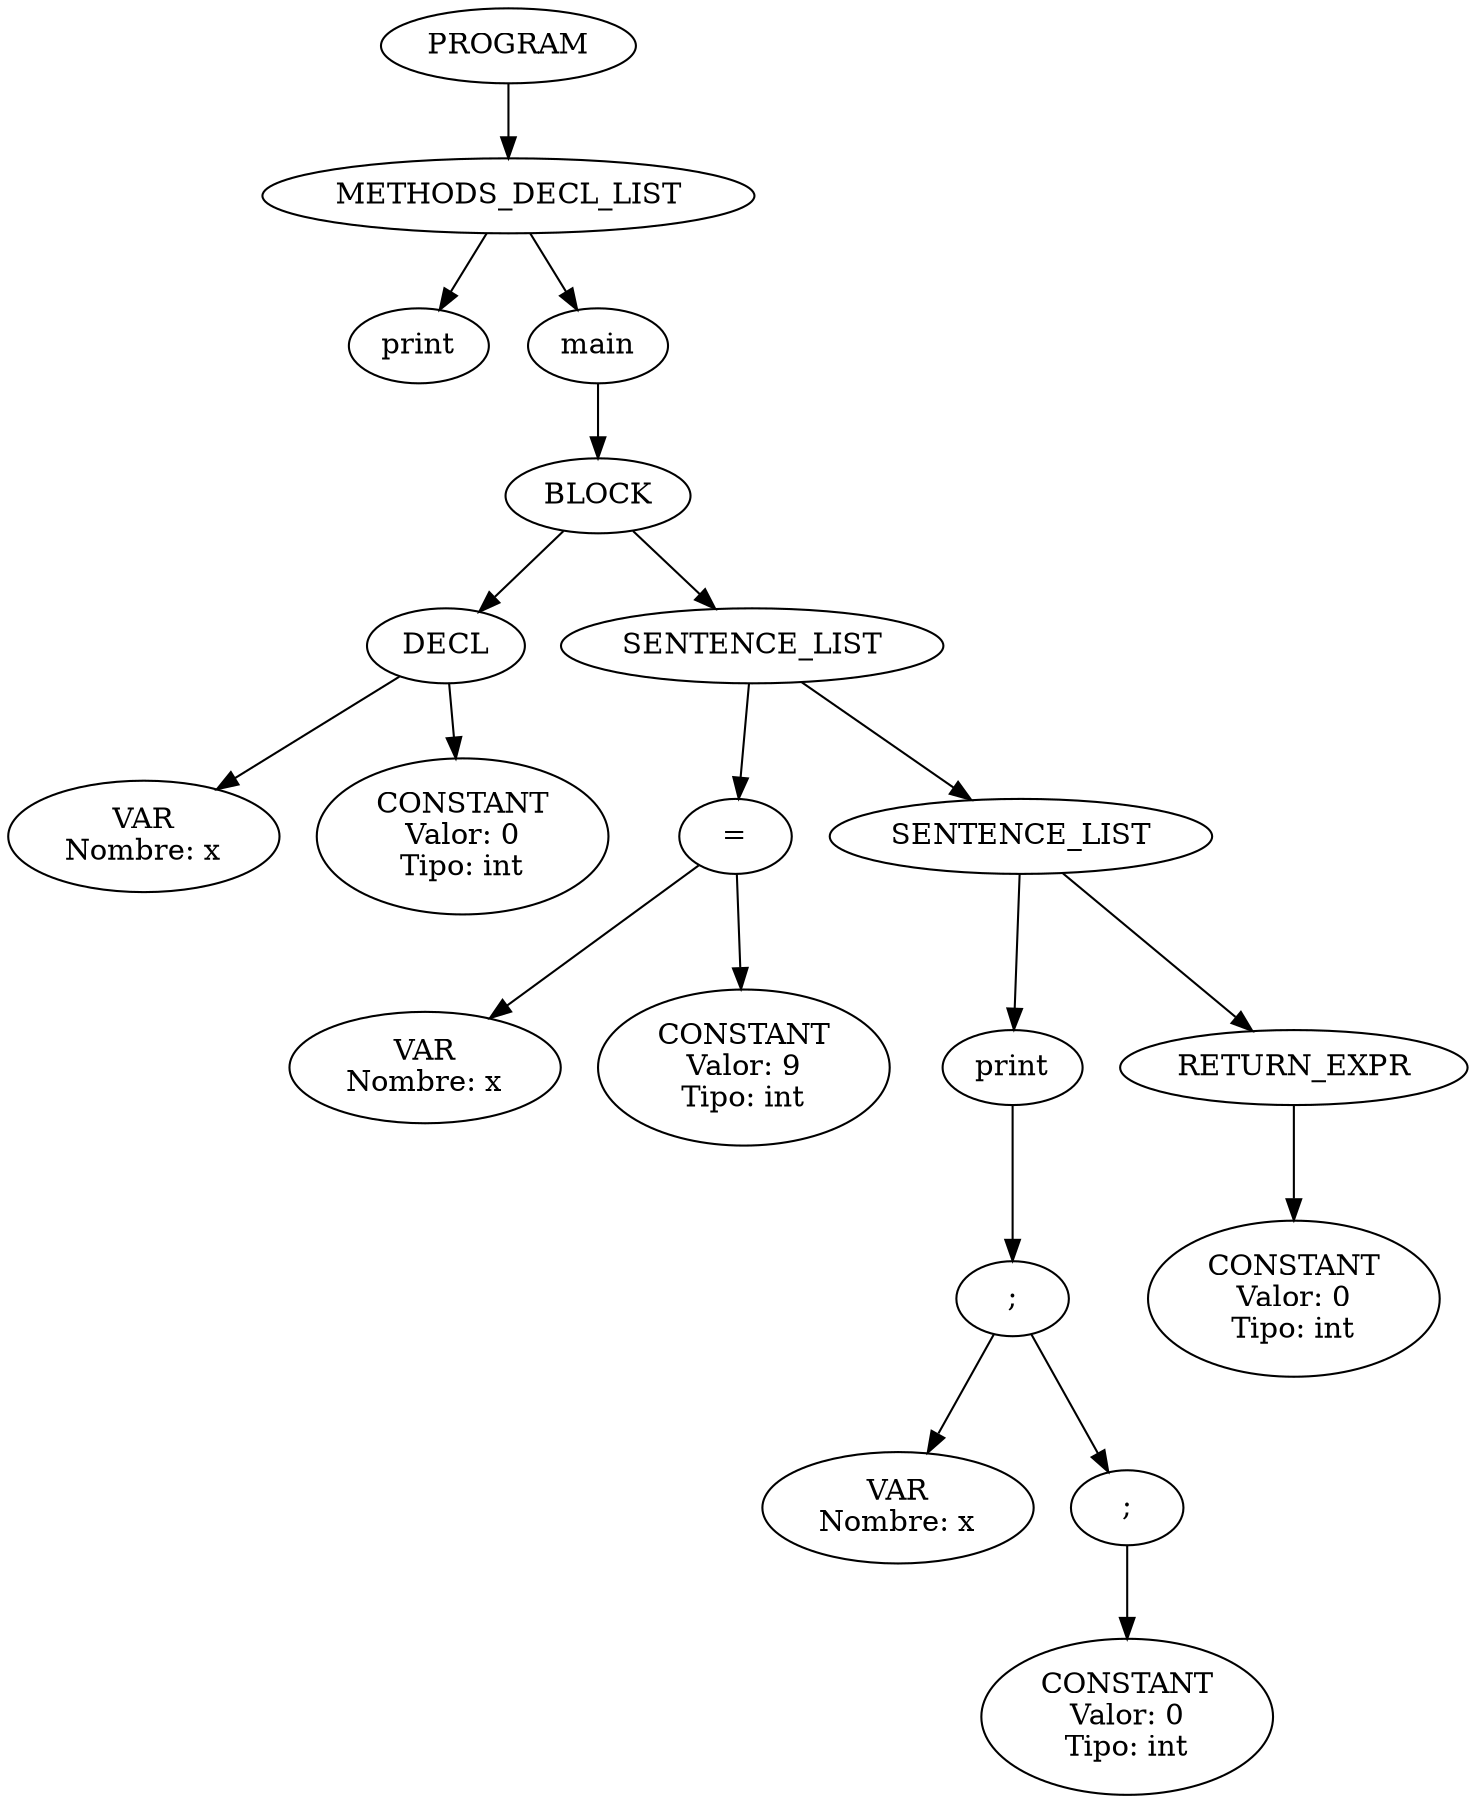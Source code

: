 digraph AST {
  0 [label="PROGRAM"];
  1 [label="METHODS_DECL_LIST"];
  2 [label="print"];
  1 -> 2;
  3 [label="main"];
  4 [label="BLOCK"];
  5 [label="DECL"];
  6 [label="VAR\nNombre: x"];
  5 -> 6;
  7 [label="CONSTANT\nValor: 0\nTipo: int"];
  5 -> 7;
  4 -> 5;
  8 [label="SENTENCE_LIST"];
  9 [label="="];
  10 [label="VAR\nNombre: x"];
  9 -> 10;
  11 [label="CONSTANT\nValor: 9\nTipo: int"];
  9 -> 11;
  8 -> 9;
  12 [label="SENTENCE_LIST"];
  13 [label="print"];
  14 [label=";"];
  15 [label="VAR\nNombre: x"];
  14 -> 15;
  16 [label=";"];
  17 [label="CONSTANT\nValor: 0\nTipo: int"];
  16 -> 17;
  14 -> 16;
  13 -> 14;
  12 -> 13;
  18 [label="RETURN_EXPR"];
  19 [label="CONSTANT\nValor: 0\nTipo: int"];
  18 -> 19;
  12 -> 18;
  8 -> 12;
  4 -> 8;
  3 -> 4;
  1 -> 3;
  0 -> 1;
}
